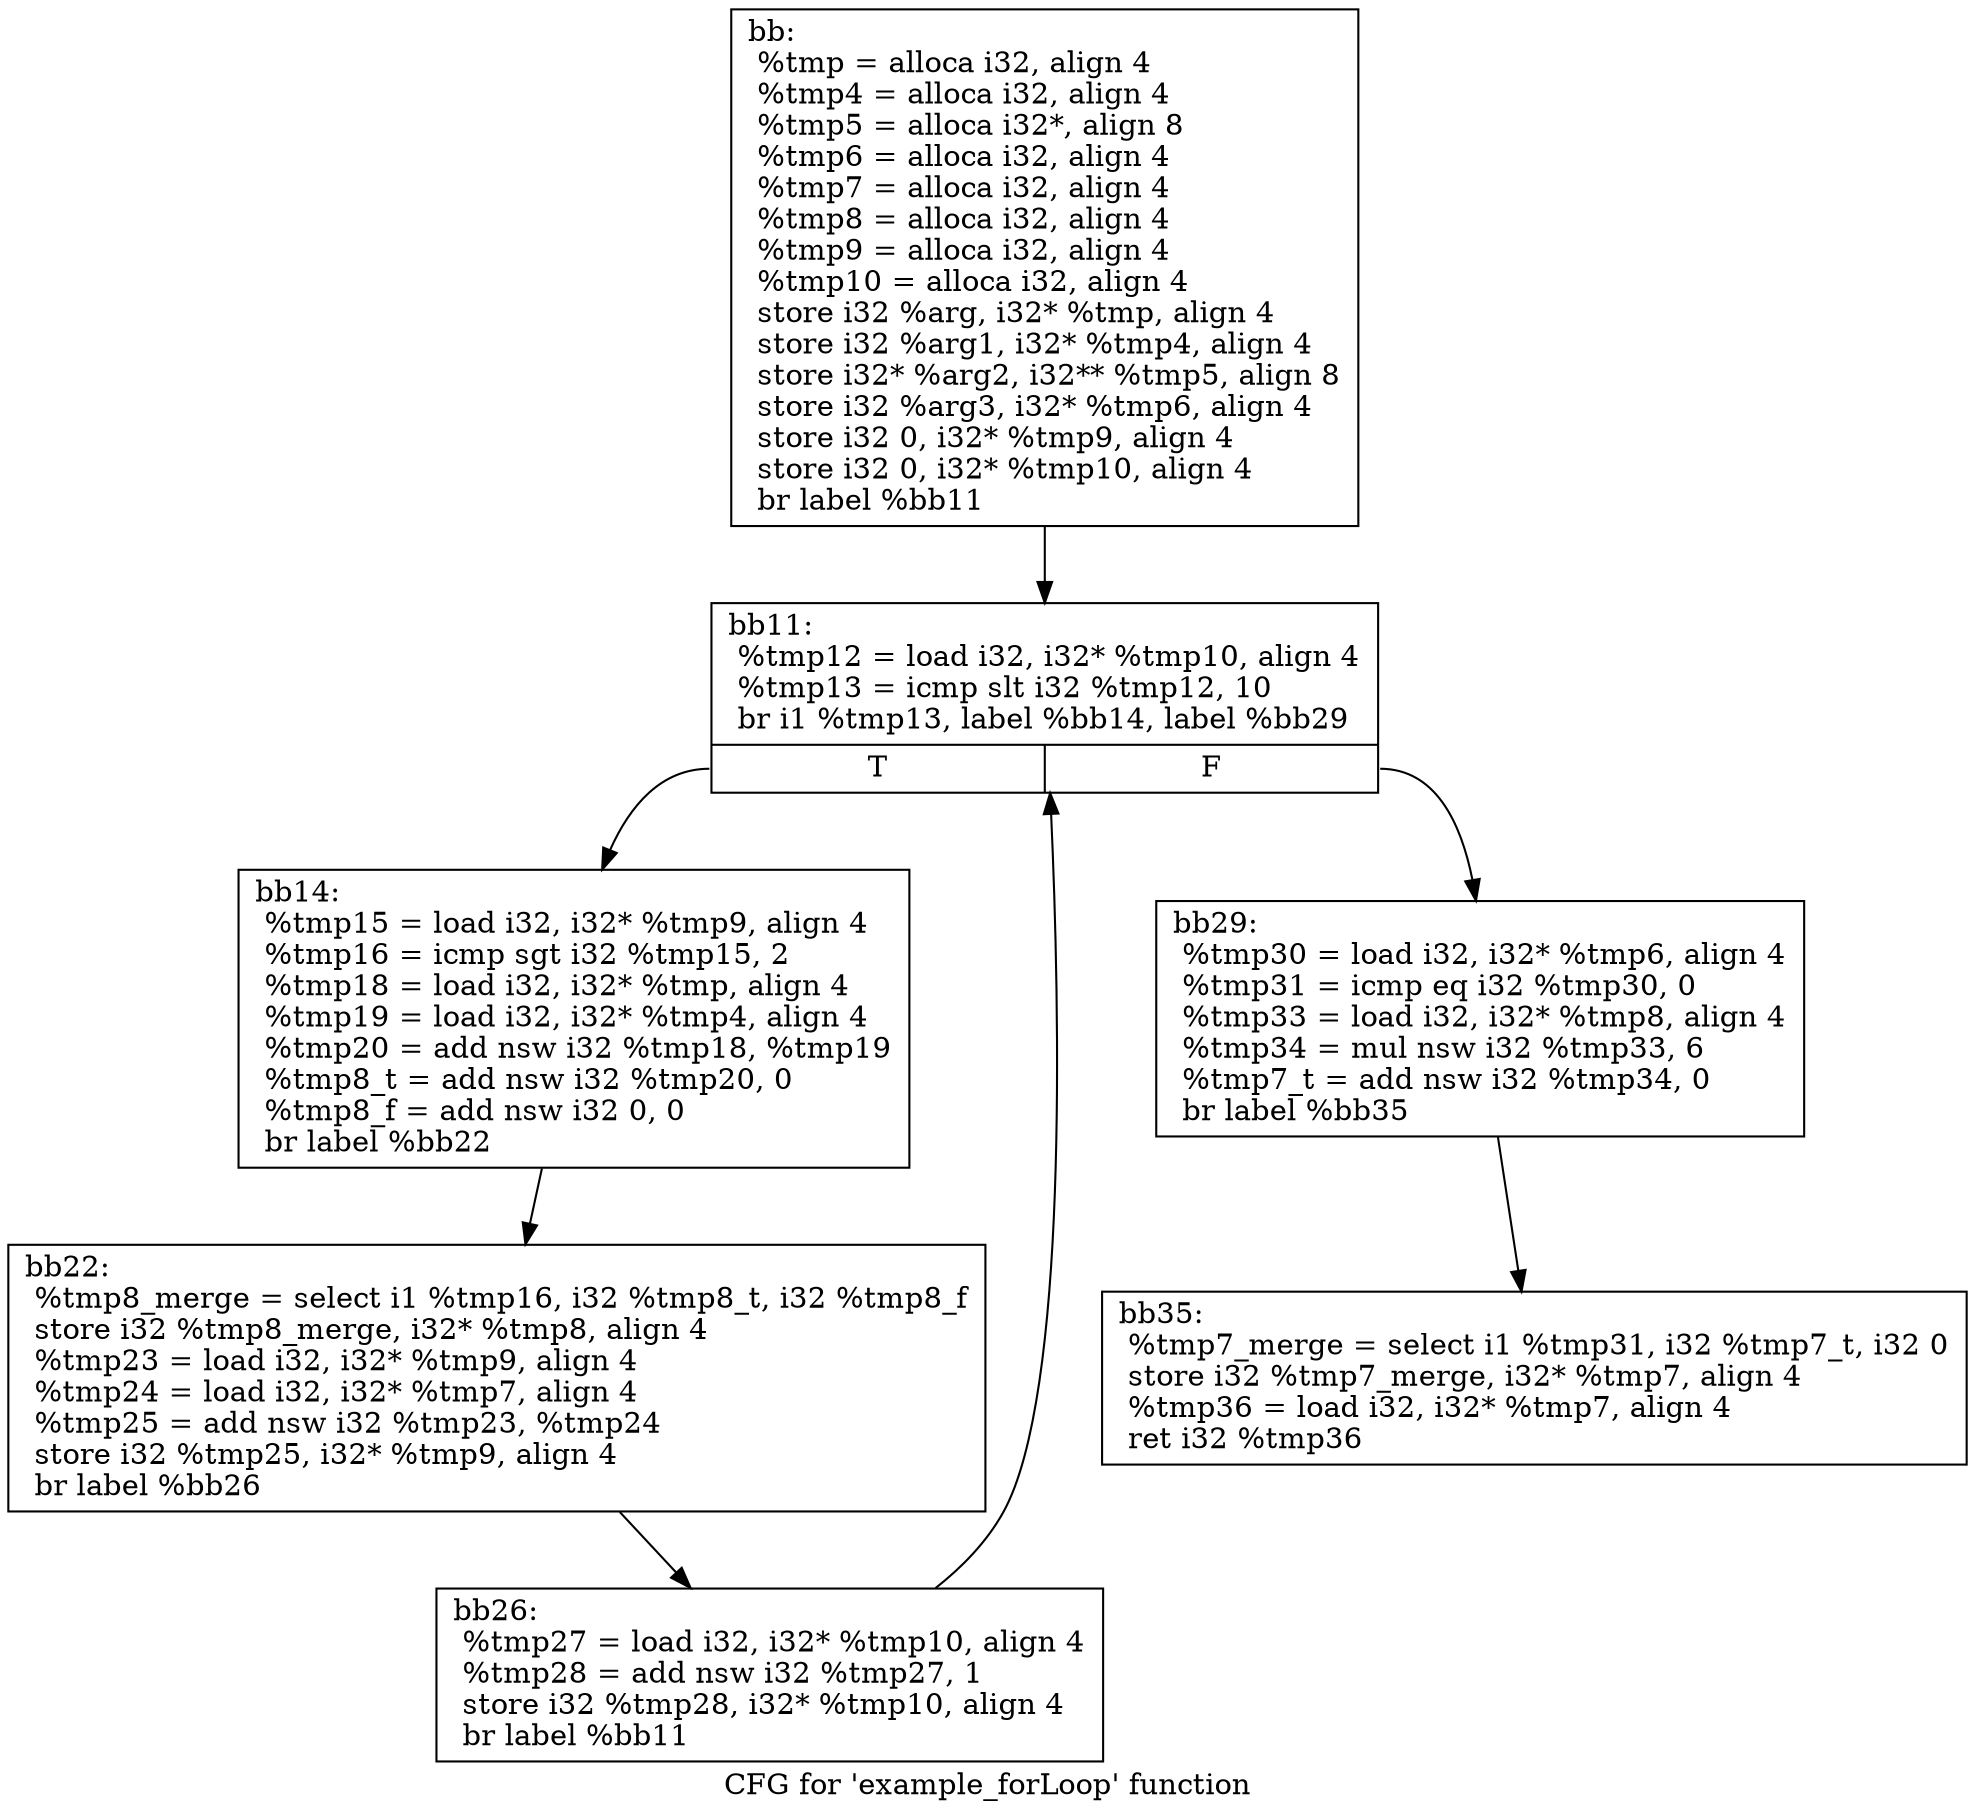 digraph "CFG for 'example_forLoop' function" {
	label="CFG for 'example_forLoop' function";

	Node0x56429dee18f0 [shape=record,label="{bb:\l  %tmp = alloca i32, align 4\l  %tmp4 = alloca i32, align 4\l  %tmp5 = alloca i32*, align 8\l  %tmp6 = alloca i32, align 4\l  %tmp7 = alloca i32, align 4\l  %tmp8 = alloca i32, align 4\l  %tmp9 = alloca i32, align 4\l  %tmp10 = alloca i32, align 4\l  store i32 %arg, i32* %tmp, align 4\l  store i32 %arg1, i32* %tmp4, align 4\l  store i32* %arg2, i32** %tmp5, align 8\l  store i32 %arg3, i32* %tmp6, align 4\l  store i32 0, i32* %tmp9, align 4\l  store i32 0, i32* %tmp10, align 4\l  br label %bb11\l}"];
	Node0x56429dee18f0 -> Node0x56429dee2820;
	Node0x56429dee2820 [shape=record,label="{bb11:                                             \l  %tmp12 = load i32, i32* %tmp10, align 4\l  %tmp13 = icmp slt i32 %tmp12, 10\l  br i1 %tmp13, label %bb14, label %bb29\l|{<s0>T|<s1>F}}"];
	Node0x56429dee2820:s0 -> Node0x56429dee2a30;
	Node0x56429dee2820:s1 -> Node0x56429dee2b00;
	Node0x56429dee2a30 [shape=record,label="{bb14:                                             \l  %tmp15 = load i32, i32* %tmp9, align 4\l  %tmp16 = icmp sgt i32 %tmp15, 2\l  %tmp18 = load i32, i32* %tmp, align 4\l  %tmp19 = load i32, i32* %tmp4, align 4\l  %tmp20 = add nsw i32 %tmp18, %tmp19\l  %tmp8_t = add nsw i32 %tmp20, 0\l  %tmp8_f = add nsw i32 0, 0\l  br label %bb22\l}"];
	Node0x56429dee2a30 -> Node0x56429dee3310;
	Node0x56429dee2b00 [shape=record,label="{bb29:                                             \l  %tmp30 = load i32, i32* %tmp6, align 4\l  %tmp31 = icmp eq i32 %tmp30, 0\l  %tmp33 = load i32, i32* %tmp8, align 4\l  %tmp34 = mul nsw i32 %tmp33, 6\l  %tmp7_t = add nsw i32 %tmp34, 0\l  br label %bb35\l}"];
	Node0x56429dee2b00 -> Node0x56429dee36c0;
	Node0x56429dee3310 [shape=record,label="{bb22:                                             \l  %tmp8_merge = select i1 %tmp16, i32 %tmp8_t, i32 %tmp8_f\l  store i32 %tmp8_merge, i32* %tmp8, align 4\l  %tmp23 = load i32, i32* %tmp9, align 4\l  %tmp24 = load i32, i32* %tmp7, align 4\l  %tmp25 = add nsw i32 %tmp23, %tmp24\l  store i32 %tmp25, i32* %tmp9, align 4\l  br label %bb26\l}"];
	Node0x56429dee3310 -> Node0x56429dee3ae0;
	Node0x56429dee3ae0 [shape=record,label="{bb26:                                             \l  %tmp27 = load i32, i32* %tmp10, align 4\l  %tmp28 = add nsw i32 %tmp27, 1\l  store i32 %tmp28, i32* %tmp10, align 4\l  br label %bb11\l}"];
	Node0x56429dee3ae0 -> Node0x56429dee2820;
	Node0x56429dee36c0 [shape=record,label="{bb35:                                             \l  %tmp7_merge = select i1 %tmp31, i32 %tmp7_t, i32 0\l  store i32 %tmp7_merge, i32* %tmp7, align 4\l  %tmp36 = load i32, i32* %tmp7, align 4\l  ret i32 %tmp36\l}"];
}
